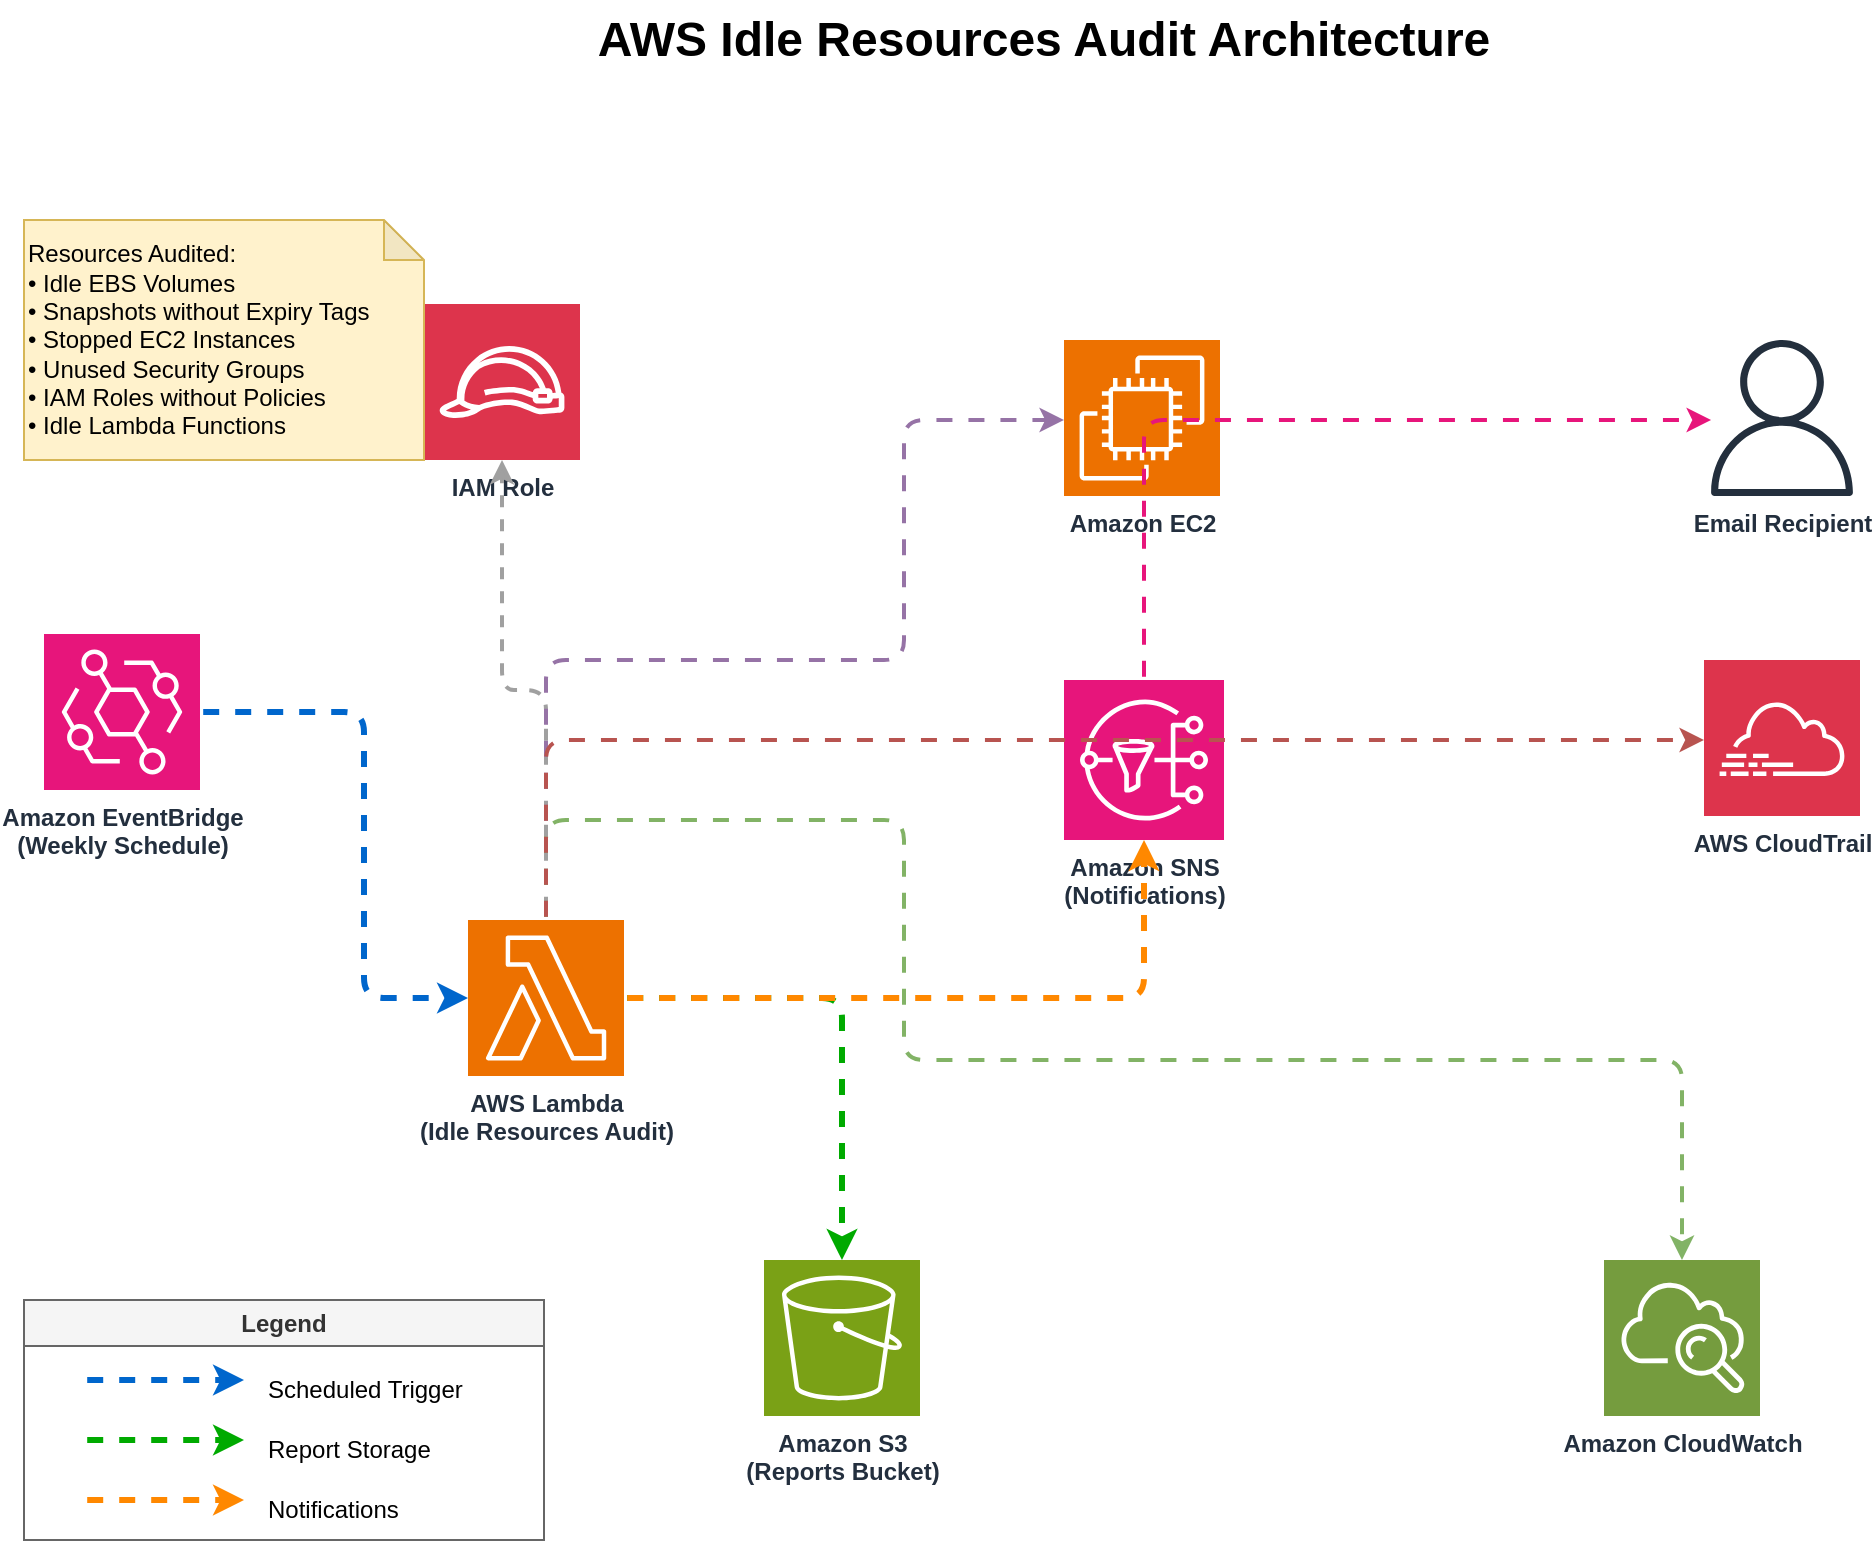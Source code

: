 <mxfile version="27.0.5">
  <diagram id="architecture" name="AWS Idle Resources Audit">
    <mxGraphModel dx="1426" dy="907" grid="1" gridSize="10" guides="1" tooltips="1" connect="1" arrows="1" fold="1" page="1" pageScale="1" pageWidth="1100" pageHeight="850" background="#ffffff" math="0" shadow="0">
      <root>
        <mxCell id="0" />
        <mxCell id="1" parent="0" />
        <mxCell id="title" value="AWS Idle Resources Audit Architecture" style="text;html=1;strokeColor=none;fillColor=none;align=center;verticalAlign=middle;whiteSpace=wrap;fontSize=24;fontStyle=1" parent="1" vertex="1">
          <mxGeometry x="250" y="30" width="600" height="40" as="geometry" />
        </mxCell>
        <mxCell id="2" value="&lt;b&gt;Amazon EventBridge&lt;br&gt;(Weekly Schedule)&lt;/b&gt;" style="sketch=0;points=[[0,0,0],[0.25,0,0],[0.5,0,0],[0.75,0,0],[1,0,0],[0,1,0],[0.25,1,0],[0.5,1,0],[0.75,1,0],[1,1,0],[0,0.25,0],[0,0.5,0],[0,0.75,0],[1,0.25,0],[1,0.5,0],[1,0.75,0]];outlineConnect=0;fontColor=#232F3E;fillColor=#E7157B;strokeColor=#ffffff;dashed=0;verticalLabelPosition=bottom;verticalAlign=top;align=center;html=1;fontSize=12;fontStyle=0;aspect=fixed;shape=mxgraph.aws4.resourceIcon;resIcon=mxgraph.aws4.eventbridge;" parent="1" vertex="1">
          <mxGeometry x="50" y="347" width="78" height="78" as="geometry" />
        </mxCell>
        <mxCell id="3" value="&lt;b&gt;AWS Lambda&lt;br&gt;(Idle Resources Audit)&lt;/b&gt;" style="sketch=0;points=[[0,0,0],[0.25,0,0],[0.5,0,0],[0.75,0,0],[1,0,0],[0,1,0],[0.25,1,0],[0.5,1,0],[0.75,1,0],[1,1,0],[0,0.25,0],[0,0.5,0],[0,0.75,0],[1,0.25,0],[1,0.5,0],[1,0.75,0]];outlineConnect=0;fontColor=#232F3E;fillColor=#ED7100;strokeColor=#ffffff;dashed=0;verticalLabelPosition=bottom;verticalAlign=top;align=center;html=1;fontSize=12;fontStyle=0;aspect=fixed;shape=mxgraph.aws4.resourceIcon;resIcon=mxgraph.aws4.lambda;" parent="1" vertex="1">
          <mxGeometry x="262" y="490" width="78" height="78" as="geometry" />
        </mxCell>
        <mxCell id="4" value="&lt;b&gt;Amazon S3&lt;br&gt;(Reports Bucket)&lt;/b&gt;" style="sketch=0;points=[[0,0,0],[0.25,0,0],[0.5,0,0],[0.75,0,0],[1,0,0],[0,1,0],[0.25,1,0],[0.5,1,0],[0.75,1,0],[1,1,0],[0,0.25,0],[0,0.5,0],[0,0.75,0],[1,0.25,0],[1,0.5,0],[1,0.75,0]];outlineConnect=0;fontColor=#232F3E;fillColor=#7AA116;strokeColor=#ffffff;dashed=0;verticalLabelPosition=bottom;verticalAlign=top;align=center;html=1;fontSize=12;fontStyle=0;aspect=fixed;shape=mxgraph.aws4.resourceIcon;resIcon=mxgraph.aws4.s3;" parent="1" vertex="1">
          <mxGeometry x="410" y="660" width="78" height="78" as="geometry" />
        </mxCell>
        <mxCell id="5" value="&lt;b&gt;Amazon SNS&lt;br&gt;(Notifications)&lt;/b&gt;" style="sketch=0;points=[[0,0,0],[0.25,0,0],[0.5,0,0],[0.75,0,0],[1,0,0],[0,1,0],[0.25,1,0],[0.5,1,0],[0.75,1,0],[1,1,0],[0,0.25,0],[0,0.5,0],[0,0.75,0],[1,0.25,0],[1,0.5,0],[1,0.75,0]];outlineConnect=0;fontColor=#232F3E;fillColor=#E7157B;strokeColor=#ffffff;dashed=0;verticalLabelPosition=bottom;verticalAlign=top;align=center;html=1;fontSize=12;fontStyle=0;aspect=fixed;shape=mxgraph.aws4.resourceIcon;resIcon=mxgraph.aws4.sns;" parent="1" vertex="1">
          <mxGeometry x="560" y="370" width="80" height="80" as="geometry" />
        </mxCell>
        <mxCell id="6" value="&lt;b&gt;IAM Role&lt;/b&gt;" style="sketch=0;points=[[0,0,0],[0.25,0,0],[0.5,0,0],[0.75,0,0],[1,0,0],[0,1,0],[0.25,1,0],[0.5,1,0],[0.75,1,0],[1,1,0],[0,0.25,0],[0,0.5,0],[0,0.75,0],[1,0.25,0],[1,0.5,0],[1,0.75,0]];outlineConnect=0;fontColor=#232F3E;fillColor=#DD344C;strokeColor=#ffffff;dashed=0;verticalLabelPosition=bottom;verticalAlign=top;align=center;html=1;fontSize=12;fontStyle=0;aspect=fixed;shape=mxgraph.aws4.resourceIcon;resIcon=mxgraph.aws4.role;" parent="1" vertex="1">
          <mxGeometry x="240" y="182" width="78" height="78" as="geometry" />
        </mxCell>
        <mxCell id="11" value="&lt;b&gt;Amazon EC2&lt;/b&gt;" style="sketch=0;points=[[0,0,0],[0.25,0,0],[0.5,0,0],[0.75,0,0],[1,0,0],[0,1,0],[0.25,1,0],[0.5,1,0],[0.75,1,0],[1,1,0],[0,0.25,0],[0,0.5,0],[0,0.75,0],[1,0.25,0],[1,0.5,0],[1,0.75,0]];outlineConnect=0;fontColor=#232F3E;fillColor=#ED7100;strokeColor=#ffffff;dashed=0;verticalLabelPosition=bottom;verticalAlign=top;align=center;html=1;fontSize=12;fontStyle=0;aspect=fixed;shape=mxgraph.aws4.resourceIcon;resIcon=mxgraph.aws4.ec2;" parent="1" vertex="1">
          <mxGeometry x="560" y="200" width="78" height="78" as="geometry" />
        </mxCell>
        <mxCell id="12" value="&lt;b&gt;Amazon CloudWatch&lt;/b&gt;" style="sketch=0;points=[[0,0,0],[0.25,0,0],[0.5,0,0],[0.75,0,0],[1,0,0],[0,1,0],[0.25,1,0],[0.5,1,0],[0.75,1,0],[1,1,0],[0,0.25,0],[0,0.5,0],[0,0.75,0],[1,0.25,0],[1,0.5,0],[1,0.75,0]];outlineConnect=0;fontColor=#232F3E;fillColor=#759C3E;strokeColor=#ffffff;dashed=0;verticalLabelPosition=bottom;verticalAlign=top;align=center;html=1;fontSize=12;fontStyle=0;aspect=fixed;shape=mxgraph.aws4.resourceIcon;resIcon=mxgraph.aws4.cloudwatch;" parent="1" vertex="1">
          <mxGeometry x="830" y="660" width="78" height="78" as="geometry" />
        </mxCell>
        <mxCell id="13" value="&lt;b&gt;AWS CloudTrail&lt;/b&gt;" style="sketch=0;points=[[0,0,0],[0.25,0,0],[0.5,0,0],[0.75,0,0],[1,0,0],[0,1,0],[0.25,1,0],[0.5,1,0],[0.75,1,0],[1,1,0],[0,0.25,0],[0,0.5,0],[0,0.75,0],[1,0.25,0],[1,0.5,0],[1,0.75,0]];outlineConnect=0;fontColor=#232F3E;fillColor=#DD344C;strokeColor=#ffffff;dashed=0;verticalLabelPosition=bottom;verticalAlign=top;align=center;html=1;fontSize=12;fontStyle=0;aspect=fixed;shape=mxgraph.aws4.resourceIcon;resIcon=mxgraph.aws4.cloudtrail;" parent="1" vertex="1">
          <mxGeometry x="880" y="360" width="78" height="78" as="geometry" />
        </mxCell>
        <mxCell id="14" value="&lt;b&gt;Email Recipient&lt;/b&gt;" style="sketch=0;outlineConnect=0;fontColor=#232F3E;gradientColor=none;fillColor=#232F3D;strokeColor=none;dashed=0;verticalLabelPosition=bottom;verticalAlign=top;align=center;html=1;fontSize=12;fontStyle=0;aspect=fixed;pointerEvents=1;shape=mxgraph.aws4.user;" parent="1" vertex="1">
          <mxGeometry x="880" y="200" width="78" height="78" as="geometry" />
        </mxCell>
        <mxCell id="7" style="edgeStyle=orthogonalEdgeStyle;rounded=1;orthogonalLoop=1;jettySize=auto;html=1;strokeColor=#0066CC;strokeWidth=3;flowAnimation=1;" parent="1" source="2" target="3" edge="1">
          <mxGeometry relative="1" as="geometry">
            <Array as="points">
              <mxPoint x="210" y="386" />
              <mxPoint x="210" y="529" />
            </Array>
          </mxGeometry>
        </mxCell>
        <mxCell id="8" style="edgeStyle=orthogonalEdgeStyle;rounded=1;orthogonalLoop=1;jettySize=auto;html=1;strokeColor=#00AA00;strokeWidth=3;flowAnimation=1;" parent="1" source="3" target="4" edge="1">
          <mxGeometry relative="1" as="geometry" />
        </mxCell>
        <mxCell id="9" style="edgeStyle=orthogonalEdgeStyle;rounded=1;orthogonalLoop=1;jettySize=auto;html=1;strokeColor=#FF8800;strokeWidth=3;flowAnimation=1;" parent="1" source="3" target="5" edge="1">
          <mxGeometry relative="1" as="geometry" />
        </mxCell>
        <mxCell id="10" style="edgeStyle=orthogonalEdgeStyle;rounded=1;orthogonalLoop=1;jettySize=auto;html=1;strokeColor=#A0A0A0;strokeWidth=2;dashed=1;flowAnimation=1;" parent="1" source="3" target="6" edge="1">
          <mxGeometry relative="1" as="geometry" />
        </mxCell>
        <mxCell id="15" style="edgeStyle=orthogonalEdgeStyle;rounded=1;orthogonalLoop=1;jettySize=auto;html=1;strokeColor=#9673A6;strokeWidth=2;flowAnimation=1;" parent="1" source="3" target="11" edge="1">
          <mxGeometry relative="1" as="geometry">
            <Array as="points">
              <mxPoint x="480" y="360" />
              <mxPoint x="480" y="240" />
            </Array>
          </mxGeometry>
        </mxCell>
        <mxCell id="16" style="edgeStyle=orthogonalEdgeStyle;rounded=1;orthogonalLoop=1;jettySize=auto;html=1;strokeColor=#82B366;strokeWidth=2;flowAnimation=1;" parent="1" source="3" target="12" edge="1">
          <mxGeometry relative="1" as="geometry">
            <Array as="points">
              <mxPoint x="480" y="440" />
              <mxPoint x="480" y="560" />
            </Array>
          </mxGeometry>
        </mxCell>
        <mxCell id="17" style="edgeStyle=orthogonalEdgeStyle;rounded=1;orthogonalLoop=1;jettySize=auto;html=1;strokeColor=#B85450;strokeWidth=2;flowAnimation=1;" parent="1" source="3" target="13" edge="1">
          <mxGeometry relative="1" as="geometry">
            <Array as="points">
              <mxPoint x="600" y="400" />
              <mxPoint x="600" y="400" />
            </Array>
          </mxGeometry>
        </mxCell>
        <mxCell id="18" style="edgeStyle=orthogonalEdgeStyle;rounded=1;orthogonalLoop=1;jettySize=auto;html=1;strokeColor=#E7157B;strokeWidth=2;flowAnimation=1;" parent="1" source="5" target="14" edge="1">
          <mxGeometry relative="1" as="geometry">
            <Array as="points">
              <mxPoint x="600" y="240" />
            </Array>
          </mxGeometry>
        </mxCell>
        <mxCell id="19" value="Resources Audited:&#xa;• Idle EBS Volumes&#xa;• Snapshots without Expiry Tags&#xa;• Stopped EC2 Instances&#xa;• Unused Security Groups&#xa;• IAM Roles without Policies&#xa;• Idle Lambda Functions" style="shape=note;whiteSpace=wrap;html=1;backgroundOutline=1;darkOpacity=0.05;fillColor=#fff2cc;strokeColor=#d6b656;align=left;fontSize=12;size=20;spacing=2;" parent="1" vertex="1">
          <mxGeometry x="40" y="140" width="200" height="120" as="geometry" />
        </mxCell>
        <mxCell id="20" value="Legend" style="swimlane;whiteSpace=wrap;html=1;startSize=23;fillColor=#f5f5f5;strokeColor=#666666;fontColor=#333333;" parent="1" vertex="1">
          <mxGeometry x="40" y="680" width="260" height="120" as="geometry" />
        </mxCell>
        <mxCell id="21" value="" style="endArrow=classic;html=1;rounded=0;strokeWidth=3;strokeColor=#0066CC;flowAnimation=1;" parent="20" edge="1">
          <mxGeometry width="50" height="50" relative="1" as="geometry">
            <mxPoint x="30" y="40" as="sourcePoint" />
            <mxPoint x="110" y="40" as="targetPoint" />
          </mxGeometry>
        </mxCell>
        <mxCell id="22" value="Scheduled Trigger" style="text;html=1;align=left;verticalAlign=middle;resizable=0;points=[];autosize=1;" parent="20" vertex="1">
          <mxGeometry x="120" y="30" width="120" height="30" as="geometry" />
        </mxCell>
        <mxCell id="23" value="" style="endArrow=classic;html=1;rounded=0;strokeWidth=3;strokeColor=#00AA00;flowAnimation=1;" parent="20" edge="1">
          <mxGeometry width="50" height="50" relative="1" as="geometry">
            <mxPoint x="30" y="70" as="sourcePoint" />
            <mxPoint x="110" y="70" as="targetPoint" />
          </mxGeometry>
        </mxCell>
        <mxCell id="24" value="Report Storage" style="text;html=1;align=left;verticalAlign=middle;resizable=0;points=[];autosize=1;" parent="20" vertex="1">
          <mxGeometry x="120" y="60" width="110" height="30" as="geometry" />
        </mxCell>
        <mxCell id="25" value="" style="endArrow=classic;html=1;rounded=0;strokeWidth=3;strokeColor=#FF8800;flowAnimation=1;" parent="20" edge="1">
          <mxGeometry width="50" height="50" relative="1" as="geometry">
            <mxPoint x="30" y="100" as="sourcePoint" />
            <mxPoint x="110" y="100" as="targetPoint" />
          </mxGeometry>
        </mxCell>
        <mxCell id="26" value="Notifications" style="text;html=1;align=left;verticalAlign=middle;resizable=0;points=[];autosize=1;" parent="20" vertex="1">
          <mxGeometry x="120" y="90" width="90" height="30" as="geometry" />
        </mxCell>
      </root>
    </mxGraphModel>
  </diagram>
</mxfile>
